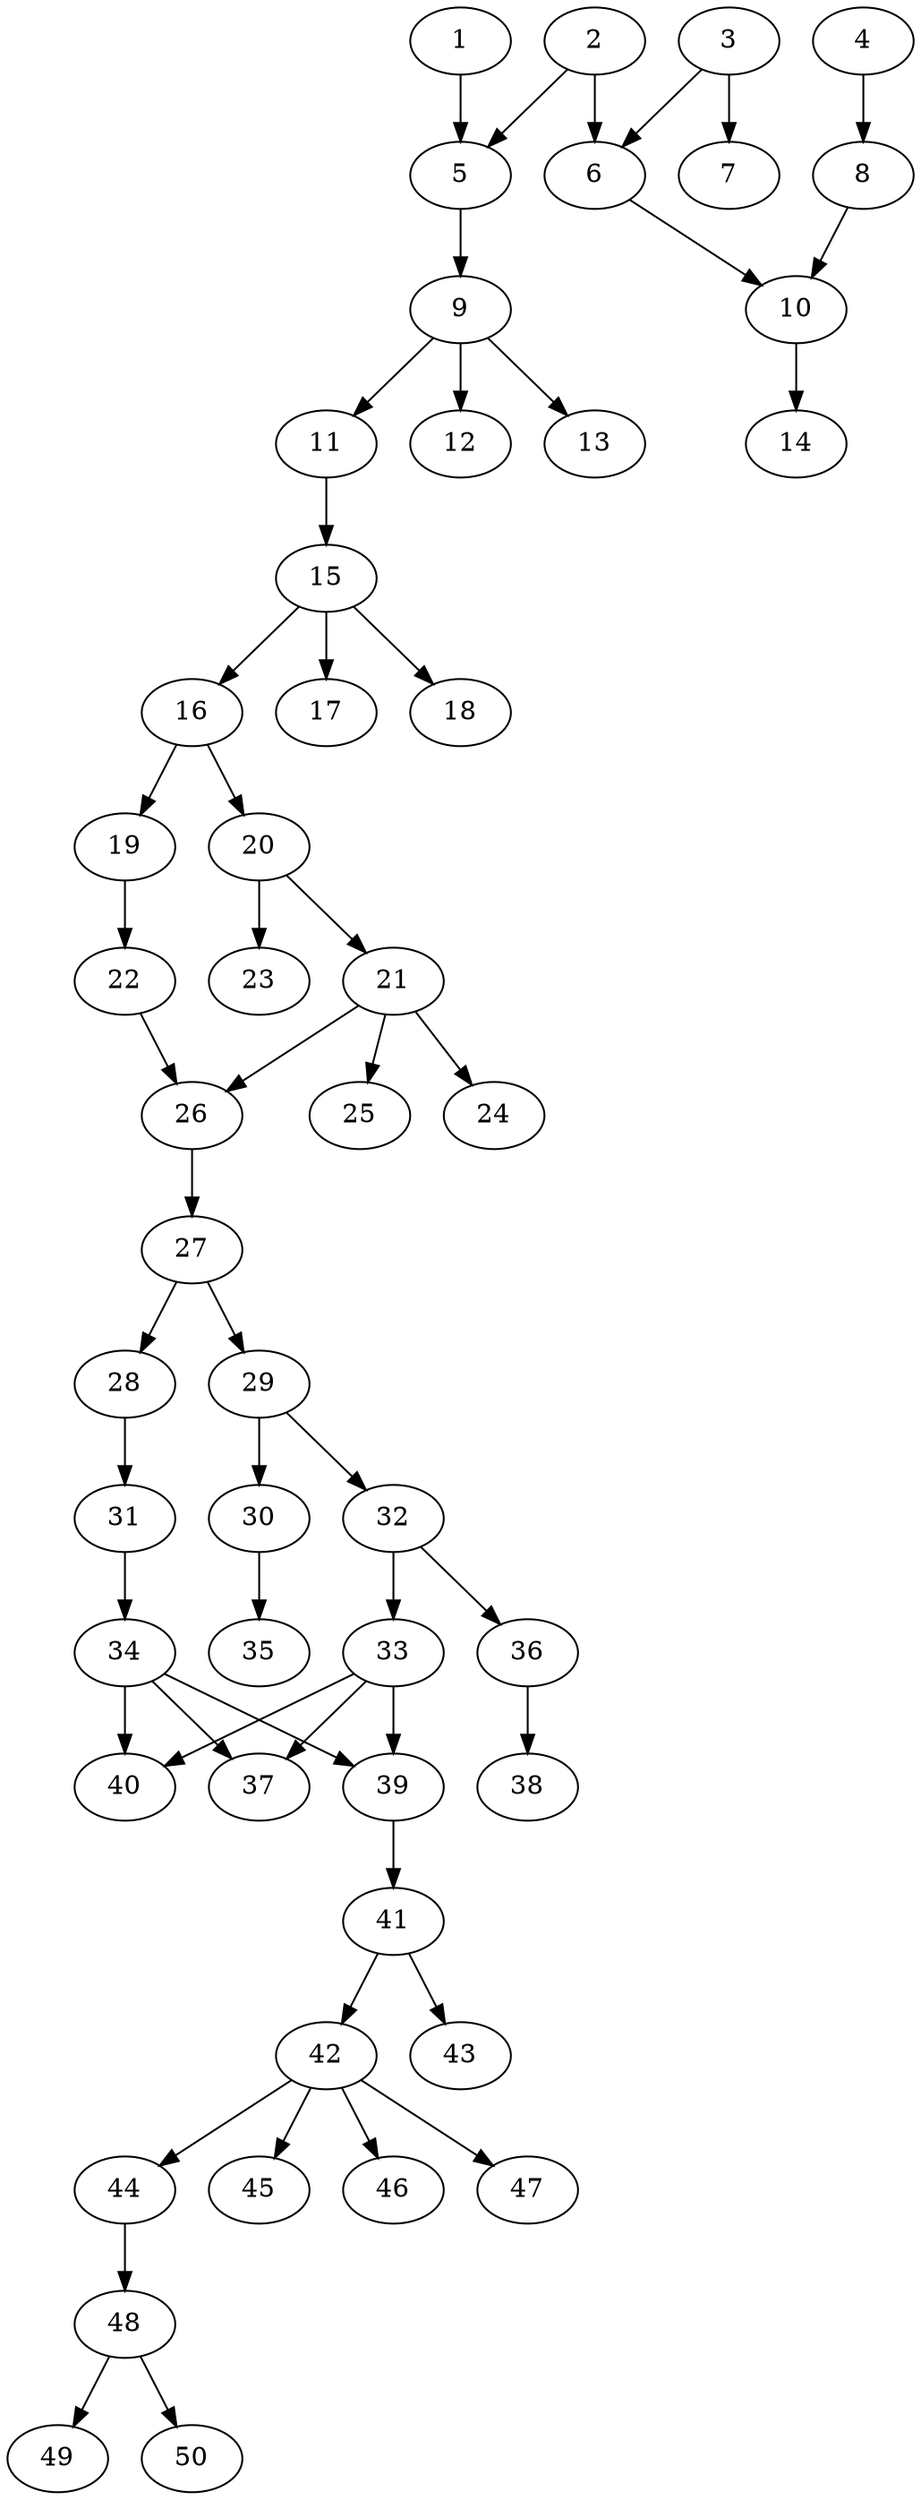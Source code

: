 // DAG automatically generated by daggen at Thu Oct  3 14:07:56 2019
// ./daggen --dot -n 50 --ccr 0.3 --fat 0.3 --regular 0.5 --density 0.5 --mindata 5242880 --maxdata 52428800 
digraph G {
  1 [size="40287573", alpha="0.14", expect_size="12086272"] 
  1 -> 5 [size ="12086272"]
  2 [size="68430507", alpha="0.02", expect_size="20529152"] 
  2 -> 5 [size ="20529152"]
  2 -> 6 [size ="20529152"]
  3 [size="50879147", alpha="0.03", expect_size="15263744"] 
  3 -> 6 [size ="15263744"]
  3 -> 7 [size ="15263744"]
  4 [size="22435840", alpha="0.18", expect_size="6730752"] 
  4 -> 8 [size ="6730752"]
  5 [size="19903147", alpha="0.05", expect_size="5970944"] 
  5 -> 9 [size ="5970944"]
  6 [size="151657813", alpha="0.19", expect_size="45497344"] 
  6 -> 10 [size ="45497344"]
  7 [size="21340160", alpha="0.14", expect_size="6402048"] 
  8 [size="32139947", alpha="0.09", expect_size="9641984"] 
  8 -> 10 [size ="9641984"]
  9 [size="22661120", alpha="0.09", expect_size="6798336"] 
  9 -> 11 [size ="6798336"]
  9 -> 12 [size ="6798336"]
  9 -> 13 [size ="6798336"]
  10 [size="72000853", alpha="0.12", expect_size="21600256"] 
  10 -> 14 [size ="21600256"]
  11 [size="123156480", alpha="0.07", expect_size="36946944"] 
  11 -> 15 [size ="36946944"]
  12 [size="78854827", alpha="0.07", expect_size="23656448"] 
  13 [size="97293653", alpha="0.07", expect_size="29188096"] 
  14 [size="122651307", alpha="0.04", expect_size="36795392"] 
  15 [size="106496000", alpha="0.18", expect_size="31948800"] 
  15 -> 16 [size ="31948800"]
  15 -> 17 [size ="31948800"]
  15 -> 18 [size ="31948800"]
  16 [size="143230293", alpha="0.12", expect_size="42969088"] 
  16 -> 19 [size ="42969088"]
  16 -> 20 [size ="42969088"]
  17 [size="137625600", alpha="0.18", expect_size="41287680"] 
  18 [size="91620693", alpha="0.09", expect_size="27486208"] 
  19 [size="162048000", alpha="0.19", expect_size="48614400"] 
  19 -> 22 [size ="48614400"]
  20 [size="76523520", alpha="0.08", expect_size="22957056"] 
  20 -> 21 [size ="22957056"]
  20 -> 23 [size ="22957056"]
  21 [size="169403733", alpha="0.19", expect_size="50821120"] 
  21 -> 24 [size ="50821120"]
  21 -> 25 [size ="50821120"]
  21 -> 26 [size ="50821120"]
  22 [size="68785493", alpha="0.17", expect_size="20635648"] 
  22 -> 26 [size ="20635648"]
  23 [size="127747413", alpha="0.19", expect_size="38324224"] 
  24 [size="25105067", alpha="0.02", expect_size="7531520"] 
  25 [size="53957973", alpha="0.05", expect_size="16187392"] 
  26 [size="37188267", alpha="0.06", expect_size="11156480"] 
  26 -> 27 [size ="11156480"]
  27 [size="133184853", alpha="0.06", expect_size="39955456"] 
  27 -> 28 [size ="39955456"]
  27 -> 29 [size ="39955456"]
  28 [size="114817707", alpha="0.09", expect_size="34445312"] 
  28 -> 31 [size ="34445312"]
  29 [size="26951680", alpha="0.12", expect_size="8085504"] 
  29 -> 30 [size ="8085504"]
  29 -> 32 [size ="8085504"]
  30 [size="20619947", alpha="0.02", expect_size="6185984"] 
  30 -> 35 [size ="6185984"]
  31 [size="81735680", alpha="0.06", expect_size="24520704"] 
  31 -> 34 [size ="24520704"]
  32 [size="75827200", alpha="0.17", expect_size="22748160"] 
  32 -> 33 [size ="22748160"]
  32 -> 36 [size ="22748160"]
  33 [size="53852160", alpha="0.19", expect_size="16155648"] 
  33 -> 37 [size ="16155648"]
  33 -> 39 [size ="16155648"]
  33 -> 40 [size ="16155648"]
  34 [size="49210027", alpha="0.14", expect_size="14763008"] 
  34 -> 37 [size ="14763008"]
  34 -> 39 [size ="14763008"]
  34 -> 40 [size ="14763008"]
  35 [size="66863787", alpha="0.20", expect_size="20059136"] 
  36 [size="109240320", alpha="0.02", expect_size="32772096"] 
  36 -> 38 [size ="32772096"]
  37 [size="153234773", alpha="0.20", expect_size="45970432"] 
  38 [size="45428053", alpha="0.07", expect_size="13628416"] 
  39 [size="115060053", alpha="0.12", expect_size="34518016"] 
  39 -> 41 [size ="34518016"]
  40 [size="52742827", alpha="0.05", expect_size="15822848"] 
  41 [size="70287360", alpha="0.17", expect_size="21086208"] 
  41 -> 42 [size ="21086208"]
  41 -> 43 [size ="21086208"]
  42 [size="116090880", alpha="0.16", expect_size="34827264"] 
  42 -> 44 [size ="34827264"]
  42 -> 45 [size ="34827264"]
  42 -> 46 [size ="34827264"]
  42 -> 47 [size ="34827264"]
  43 [size="94252373", alpha="0.08", expect_size="28275712"] 
  44 [size="84582400", alpha="0.02", expect_size="25374720"] 
  44 -> 48 [size ="25374720"]
  45 [size="34979840", alpha="0.00", expect_size="10493952"] 
  46 [size="34457600", alpha="0.01", expect_size="10337280"] 
  47 [size="51486720", alpha="0.17", expect_size="15446016"] 
  48 [size="48933547", alpha="0.04", expect_size="14680064"] 
  48 -> 49 [size ="14680064"]
  48 -> 50 [size ="14680064"]
  49 [size="100942507", alpha="0.14", expect_size="30282752"] 
  50 [size="37512533", alpha="0.03", expect_size="11253760"] 
}
